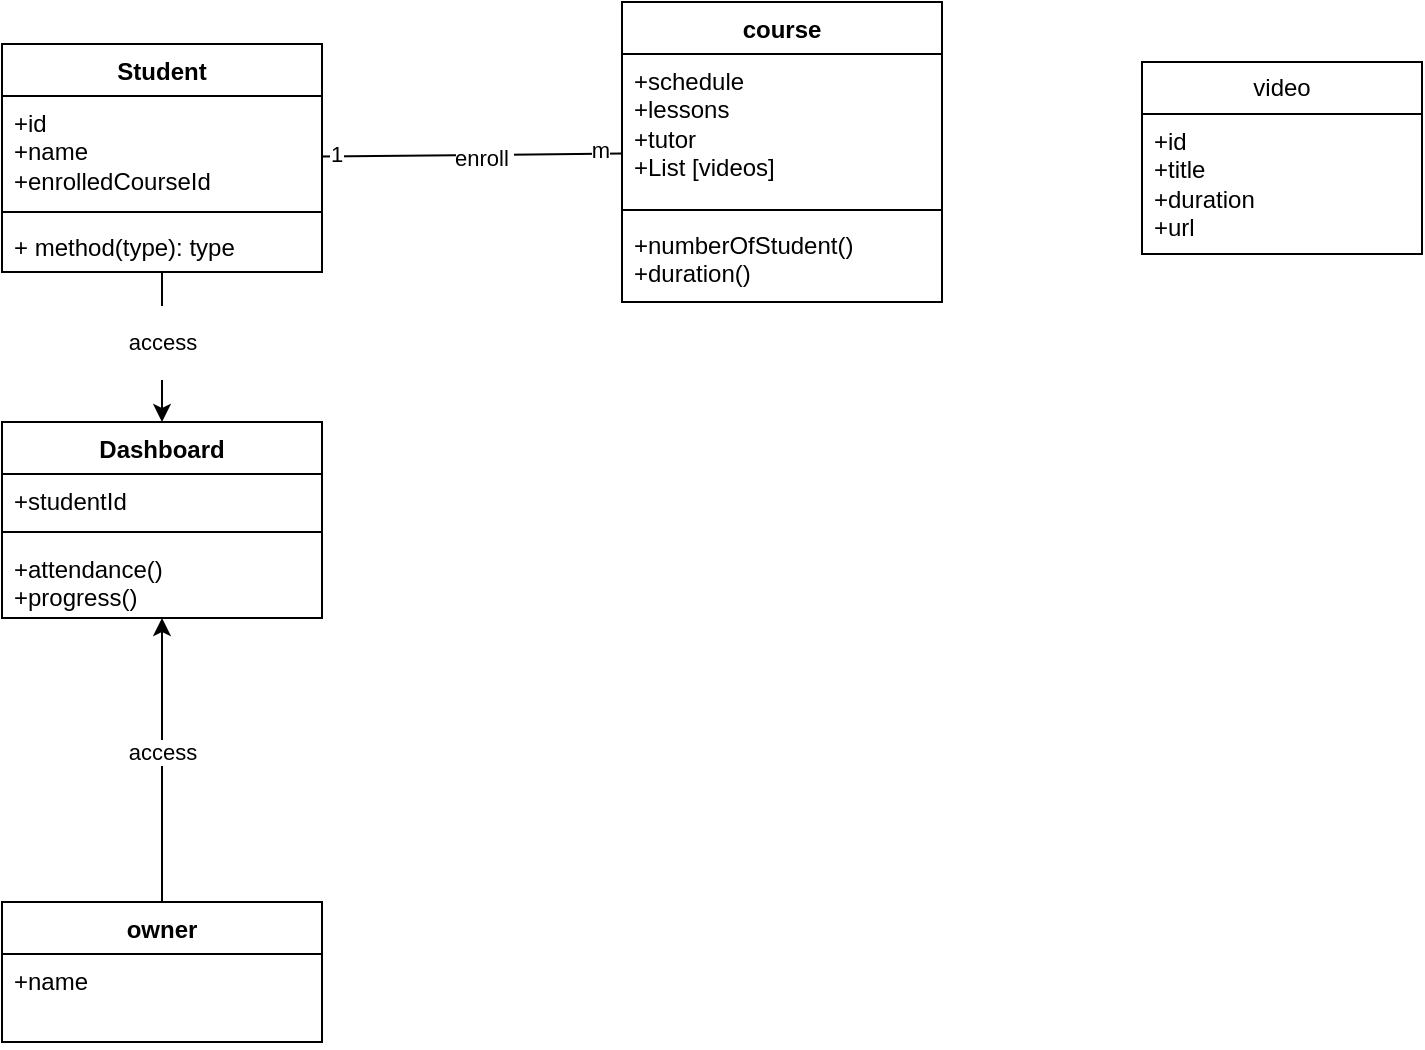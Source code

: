 <mxfile version="21.6.5" type="device">
  <diagram name="Page-1" id="HiT9bF_0HwxiJj34tHyh">
    <mxGraphModel dx="1245" dy="726" grid="1" gridSize="10" guides="1" tooltips="1" connect="1" arrows="1" fold="1" page="1" pageScale="1" pageWidth="850" pageHeight="1100" math="0" shadow="0">
      <root>
        <mxCell id="0" />
        <mxCell id="1" parent="0" />
        <mxCell id="7e7dLLFDUbn3jtRbdI87-1" value="course" style="swimlane;fontStyle=1;align=center;verticalAlign=top;childLayout=stackLayout;horizontal=1;startSize=26;horizontalStack=0;resizeParent=1;resizeParentMax=0;resizeLast=0;collapsible=1;marginBottom=0;whiteSpace=wrap;html=1;" parent="1" vertex="1">
          <mxGeometry x="470" y="200" width="160" height="150" as="geometry" />
        </mxCell>
        <mxCell id="7e7dLLFDUbn3jtRbdI87-2" value="+schedule&lt;br&gt;+lessons&lt;br&gt;+tutor&amp;nbsp;&lt;br&gt;+List [videos]" style="text;strokeColor=none;fillColor=none;align=left;verticalAlign=top;spacingLeft=4;spacingRight=4;overflow=hidden;rotatable=0;points=[[0,0.5],[1,0.5]];portConstraint=eastwest;whiteSpace=wrap;html=1;" parent="7e7dLLFDUbn3jtRbdI87-1" vertex="1">
          <mxGeometry y="26" width="160" height="74" as="geometry" />
        </mxCell>
        <mxCell id="7e7dLLFDUbn3jtRbdI87-3" value="" style="line;strokeWidth=1;fillColor=none;align=left;verticalAlign=middle;spacingTop=-1;spacingLeft=3;spacingRight=3;rotatable=0;labelPosition=right;points=[];portConstraint=eastwest;strokeColor=inherit;" parent="7e7dLLFDUbn3jtRbdI87-1" vertex="1">
          <mxGeometry y="100" width="160" height="8" as="geometry" />
        </mxCell>
        <mxCell id="7e7dLLFDUbn3jtRbdI87-4" value="+numberOfStudent()&lt;br&gt;+duration()" style="text;strokeColor=none;fillColor=none;align=left;verticalAlign=top;spacingLeft=4;spacingRight=4;overflow=hidden;rotatable=0;points=[[0,0.5],[1,0.5]];portConstraint=eastwest;whiteSpace=wrap;html=1;" parent="7e7dLLFDUbn3jtRbdI87-1" vertex="1">
          <mxGeometry y="108" width="160" height="42" as="geometry" />
        </mxCell>
        <mxCell id="nQH1JmdS5cFw0hk3OBZp-7" value="Dashboard" style="swimlane;fontStyle=1;align=center;verticalAlign=top;childLayout=stackLayout;horizontal=1;startSize=26;horizontalStack=0;resizeParent=1;resizeParentMax=0;resizeLast=0;collapsible=1;marginBottom=0;whiteSpace=wrap;html=1;labelBackgroundColor=none;" parent="1" vertex="1">
          <mxGeometry x="160" y="410" width="160" height="98" as="geometry" />
        </mxCell>
        <mxCell id="l-bX71FcktA8Wjc1FU63-34" value="+studentId" style="text;strokeColor=none;fillColor=none;align=left;verticalAlign=top;spacingLeft=4;spacingRight=4;overflow=hidden;rotatable=0;points=[[0,0.5],[1,0.5]];portConstraint=eastwest;whiteSpace=wrap;html=1;" vertex="1" parent="nQH1JmdS5cFw0hk3OBZp-7">
          <mxGeometry y="26" width="160" height="24" as="geometry" />
        </mxCell>
        <mxCell id="nQH1JmdS5cFw0hk3OBZp-9" value="" style="line;strokeWidth=1;fillColor=none;align=left;verticalAlign=middle;spacingTop=-1;spacingLeft=3;spacingRight=3;rotatable=0;labelPosition=right;points=[];portConstraint=eastwest;strokeColor=inherit;" parent="nQH1JmdS5cFw0hk3OBZp-7" vertex="1">
          <mxGeometry y="50" width="160" height="10" as="geometry" />
        </mxCell>
        <mxCell id="nQH1JmdS5cFw0hk3OBZp-10" value="+attendance()&lt;br&gt;+progress()" style="text;strokeColor=none;fillColor=none;align=left;verticalAlign=top;spacingLeft=4;spacingRight=4;overflow=hidden;rotatable=0;points=[[0,0.5],[1,0.5]];portConstraint=eastwest;whiteSpace=wrap;html=1;" parent="nQH1JmdS5cFw0hk3OBZp-7" vertex="1">
          <mxGeometry y="60" width="160" height="38" as="geometry" />
        </mxCell>
        <mxCell id="l-bX71FcktA8Wjc1FU63-2" value="Student" style="swimlane;fontStyle=1;align=center;verticalAlign=top;childLayout=stackLayout;horizontal=1;startSize=26;horizontalStack=0;resizeParent=1;resizeParentMax=0;resizeLast=0;collapsible=1;marginBottom=0;whiteSpace=wrap;html=1;" vertex="1" parent="1">
          <mxGeometry x="160" y="221" width="160" height="114" as="geometry" />
        </mxCell>
        <mxCell id="l-bX71FcktA8Wjc1FU63-3" value="+id&amp;nbsp;&lt;br style=&quot;border-color: var(--border-color);&quot;&gt;+name&lt;br style=&quot;border-color: var(--border-color);&quot;&gt;+enrolledCourseId" style="text;strokeColor=none;fillColor=none;align=left;verticalAlign=top;spacingLeft=4;spacingRight=4;overflow=hidden;rotatable=0;points=[[0,0.5],[1,0.5]];portConstraint=eastwest;whiteSpace=wrap;html=1;" vertex="1" parent="l-bX71FcktA8Wjc1FU63-2">
          <mxGeometry y="26" width="160" height="54" as="geometry" />
        </mxCell>
        <mxCell id="l-bX71FcktA8Wjc1FU63-4" value="" style="line;strokeWidth=1;fillColor=none;align=left;verticalAlign=middle;spacingTop=-1;spacingLeft=3;spacingRight=3;rotatable=0;labelPosition=right;points=[];portConstraint=eastwest;strokeColor=inherit;" vertex="1" parent="l-bX71FcktA8Wjc1FU63-2">
          <mxGeometry y="80" width="160" height="8" as="geometry" />
        </mxCell>
        <mxCell id="l-bX71FcktA8Wjc1FU63-5" value="+ method(type): type" style="text;strokeColor=none;fillColor=none;align=left;verticalAlign=top;spacingLeft=4;spacingRight=4;overflow=hidden;rotatable=0;points=[[0,0.5],[1,0.5]];portConstraint=eastwest;whiteSpace=wrap;html=1;" vertex="1" parent="l-bX71FcktA8Wjc1FU63-2">
          <mxGeometry y="88" width="160" height="26" as="geometry" />
        </mxCell>
        <mxCell id="l-bX71FcktA8Wjc1FU63-7" value="" style="endArrow=none;html=1;rounded=0;" edge="1" parent="1" source="l-bX71FcktA8Wjc1FU63-2" target="7e7dLLFDUbn3jtRbdI87-1">
          <mxGeometry width="50" height="50" relative="1" as="geometry">
            <mxPoint x="440" y="300" as="sourcePoint" />
            <mxPoint x="490" y="250" as="targetPoint" />
          </mxGeometry>
        </mxCell>
        <mxCell id="l-bX71FcktA8Wjc1FU63-8" value="&lt;p style=&quot;line-height: 100%;&quot;&gt;enroll&amp;nbsp;&lt;/p&gt;" style="edgeLabel;html=1;align=center;verticalAlign=middle;resizable=0;points=[];" vertex="1" connectable="0" parent="l-bX71FcktA8Wjc1FU63-7">
          <mxGeometry x="-0.604" relative="1" as="geometry">
            <mxPoint x="51" y="1" as="offset" />
          </mxGeometry>
        </mxCell>
        <mxCell id="l-bX71FcktA8Wjc1FU63-30" value="1" style="edgeLabel;html=1;align=center;verticalAlign=middle;resizable=0;points=[];" vertex="1" connectable="0" parent="l-bX71FcktA8Wjc1FU63-7">
          <mxGeometry x="-0.905" y="1" relative="1" as="geometry">
            <mxPoint as="offset" />
          </mxGeometry>
        </mxCell>
        <mxCell id="l-bX71FcktA8Wjc1FU63-31" value="m" style="edgeLabel;html=1;align=center;verticalAlign=middle;resizable=0;points=[];" vertex="1" connectable="0" parent="l-bX71FcktA8Wjc1FU63-7">
          <mxGeometry x="0.856" y="2" relative="1" as="geometry">
            <mxPoint as="offset" />
          </mxGeometry>
        </mxCell>
        <mxCell id="l-bX71FcktA8Wjc1FU63-9" value="video" style="swimlane;fontStyle=0;childLayout=stackLayout;horizontal=1;startSize=26;fillColor=none;horizontalStack=0;resizeParent=1;resizeParentMax=0;resizeLast=0;collapsible=1;marginBottom=0;whiteSpace=wrap;html=1;" vertex="1" parent="1">
          <mxGeometry x="730" y="230" width="140" height="96" as="geometry" />
        </mxCell>
        <mxCell id="l-bX71FcktA8Wjc1FU63-10" value="+id&lt;br&gt;+title&lt;br&gt;+duration&lt;br&gt;+url&lt;br&gt;" style="text;strokeColor=none;fillColor=none;align=left;verticalAlign=top;spacingLeft=4;spacingRight=4;overflow=hidden;rotatable=0;points=[[0,0.5],[1,0.5]];portConstraint=eastwest;whiteSpace=wrap;html=1;" vertex="1" parent="l-bX71FcktA8Wjc1FU63-9">
          <mxGeometry y="26" width="140" height="70" as="geometry" />
        </mxCell>
        <mxCell id="l-bX71FcktA8Wjc1FU63-15" value="" style="edgeStyle=orthogonalEdgeStyle;rounded=0;orthogonalLoop=1;jettySize=auto;html=1;entryX=0.5;entryY=0;entryDx=0;entryDy=0;" edge="1" parent="1" source="l-bX71FcktA8Wjc1FU63-2" target="nQH1JmdS5cFw0hk3OBZp-7">
          <mxGeometry relative="1" as="geometry">
            <mxPoint x="340" y="380" as="sourcePoint" />
          </mxGeometry>
        </mxCell>
        <mxCell id="l-bX71FcktA8Wjc1FU63-17" value="&lt;p style=&quot;line-height: 130%;&quot;&gt;access&lt;/p&gt;" style="edgeLabel;html=1;align=center;verticalAlign=middle;resizable=0;points=[];" vertex="1" connectable="0" parent="l-bX71FcktA8Wjc1FU63-15">
          <mxGeometry x="-0.583" y="2" relative="1" as="geometry">
            <mxPoint x="-2" y="19" as="offset" />
          </mxGeometry>
        </mxCell>
        <mxCell id="l-bX71FcktA8Wjc1FU63-27" value="" style="edgeStyle=orthogonalEdgeStyle;rounded=0;orthogonalLoop=1;jettySize=auto;html=1;entryX=0.5;entryY=1;entryDx=0;entryDy=0;" edge="1" parent="1" source="l-bX71FcktA8Wjc1FU63-18" target="nQH1JmdS5cFw0hk3OBZp-7">
          <mxGeometry relative="1" as="geometry" />
        </mxCell>
        <mxCell id="l-bX71FcktA8Wjc1FU63-28" value="access" style="edgeLabel;html=1;align=center;verticalAlign=middle;resizable=0;points=[];" vertex="1" connectable="0" parent="l-bX71FcktA8Wjc1FU63-27">
          <mxGeometry x="0.065" relative="1" as="geometry">
            <mxPoint as="offset" />
          </mxGeometry>
        </mxCell>
        <mxCell id="l-bX71FcktA8Wjc1FU63-18" value="owner" style="swimlane;fontStyle=1;align=center;verticalAlign=top;childLayout=stackLayout;horizontal=1;startSize=26;horizontalStack=0;resizeParent=1;resizeParentMax=0;resizeLast=0;collapsible=1;marginBottom=0;whiteSpace=wrap;html=1;" vertex="1" parent="1">
          <mxGeometry x="160" y="650" width="160" height="70" as="geometry" />
        </mxCell>
        <mxCell id="l-bX71FcktA8Wjc1FU63-19" value="+name" style="text;strokeColor=none;fillColor=none;align=left;verticalAlign=top;spacingLeft=4;spacingRight=4;overflow=hidden;rotatable=0;points=[[0,0.5],[1,0.5]];portConstraint=eastwest;whiteSpace=wrap;html=1;" vertex="1" parent="l-bX71FcktA8Wjc1FU63-18">
          <mxGeometry y="26" width="160" height="44" as="geometry" />
        </mxCell>
      </root>
    </mxGraphModel>
  </diagram>
</mxfile>

